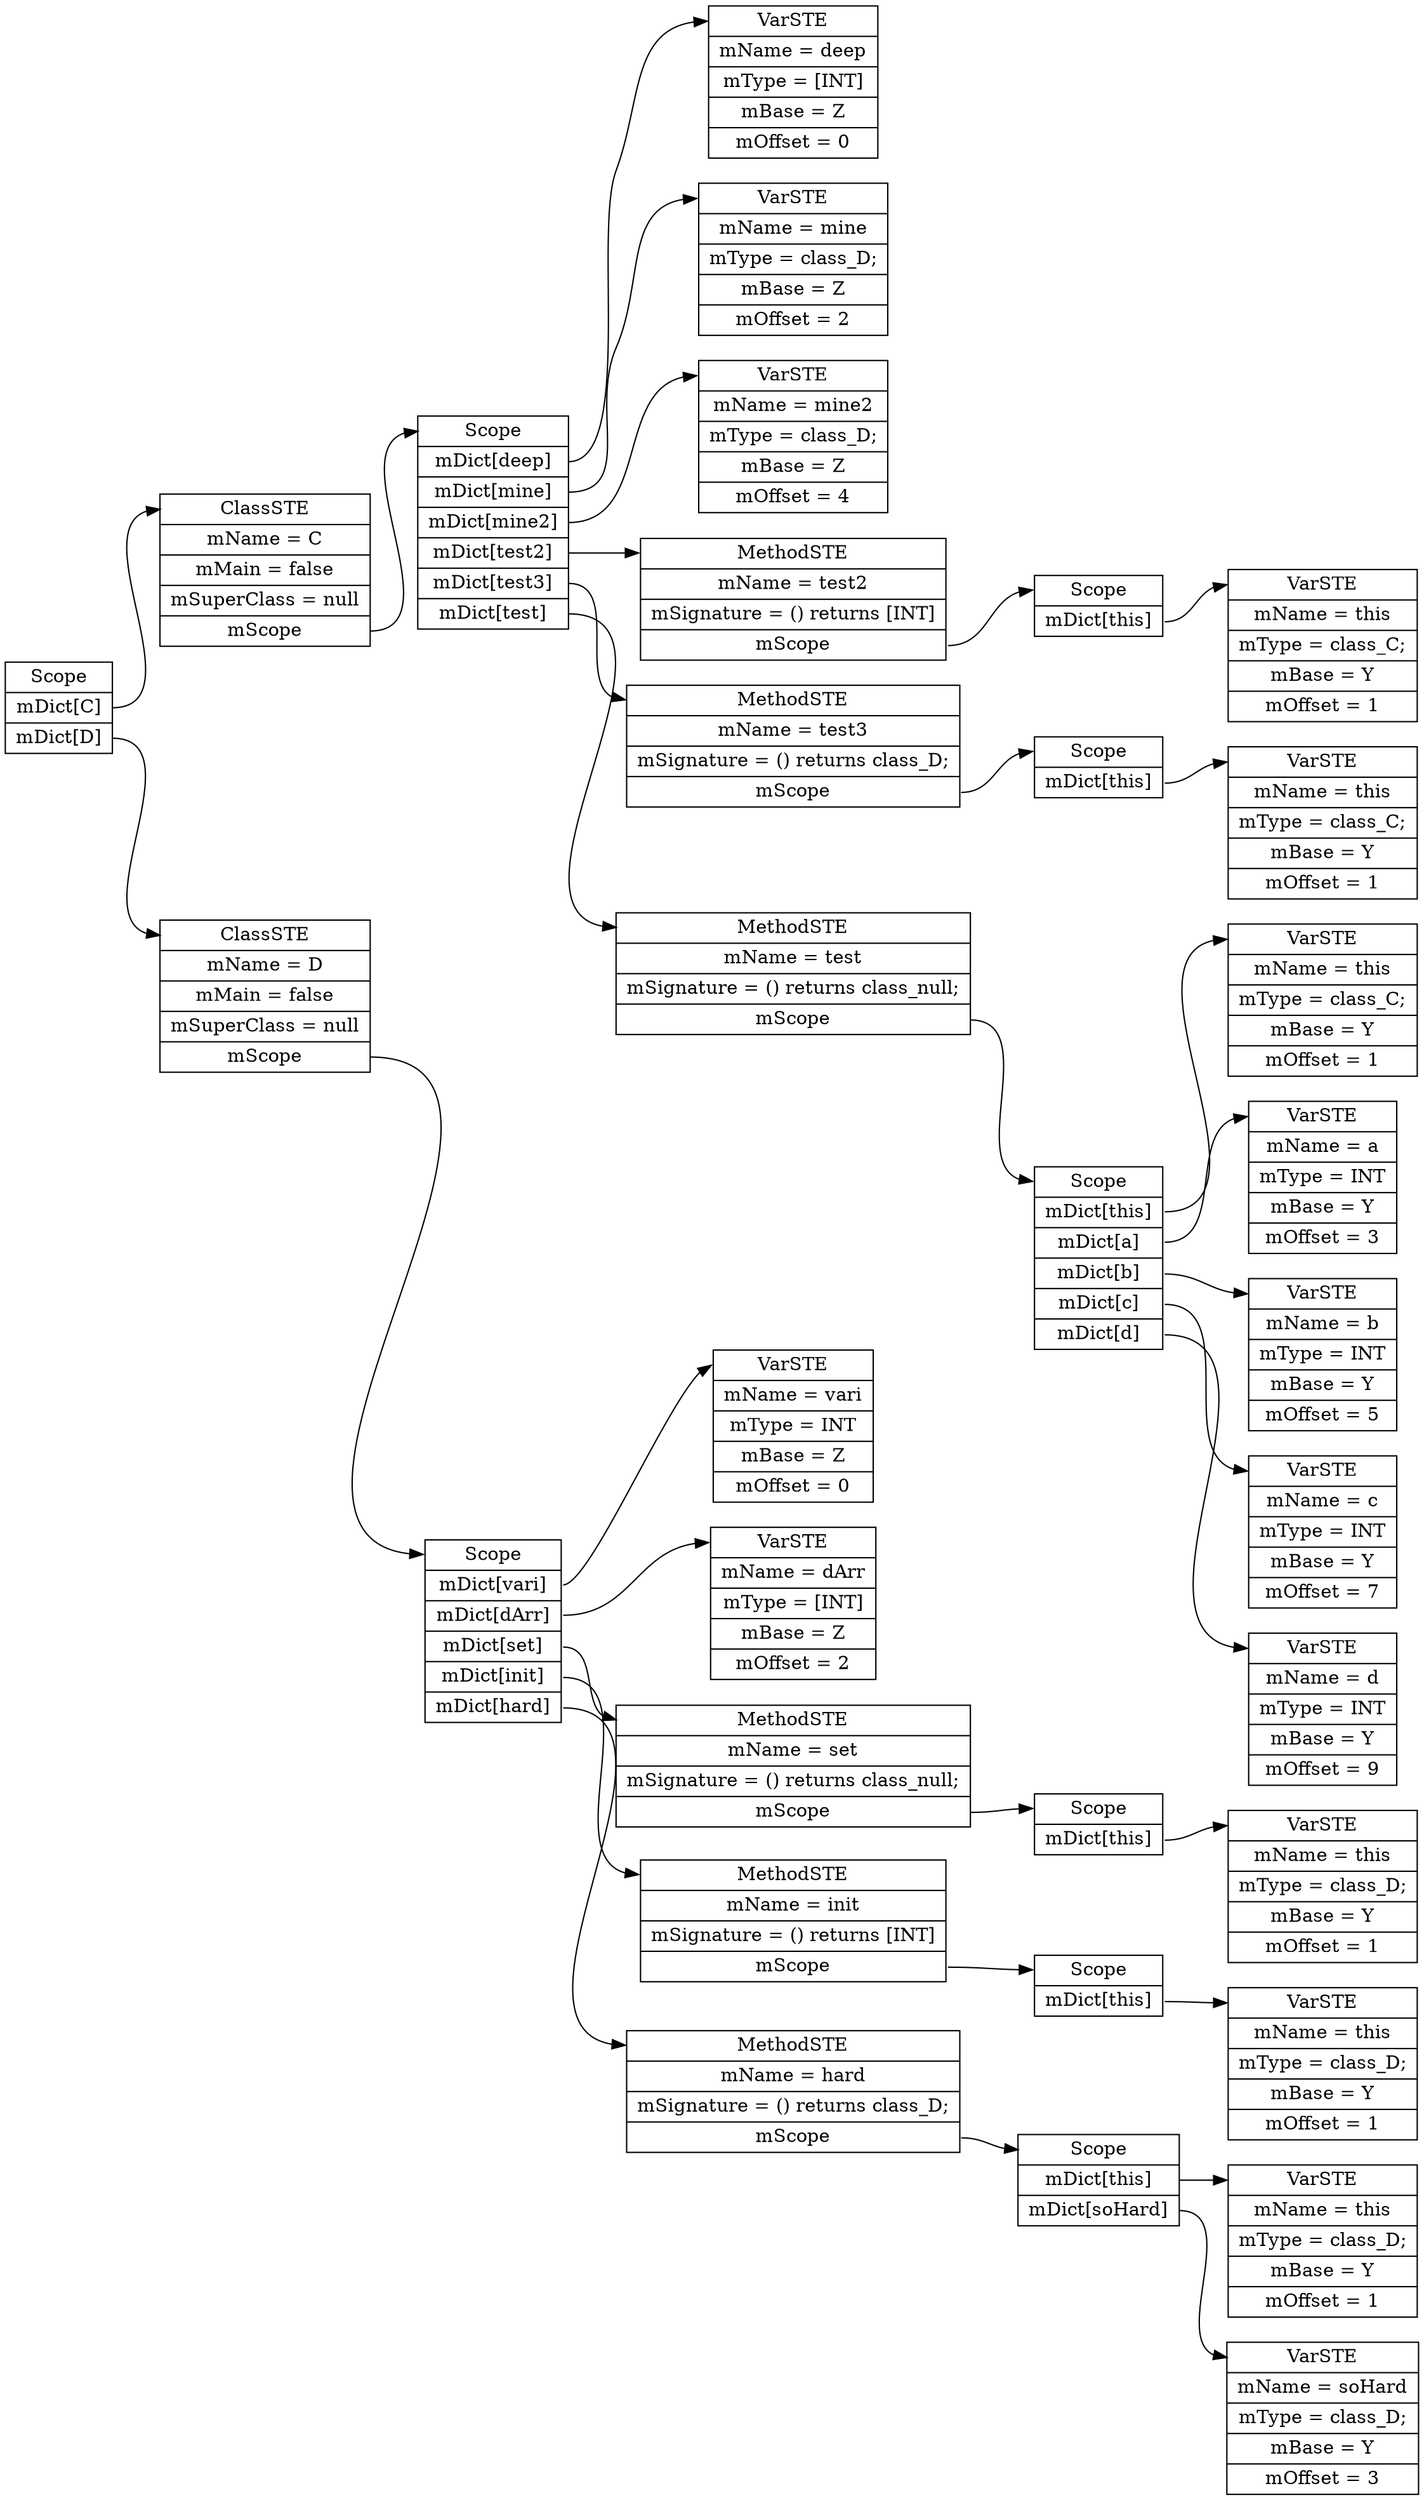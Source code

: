digraph SymTable {
	graph [rankdir="LR"];
	node [shape=record];
	0 [label=" <f0> Scope | <f1> mDict\[C\] | <f2> mDict\[D\] "];
	0:<f1> -> 1:<f0>;
	1 [label=" <f0> ClassSTE | <f1> mName = C| <f2> mMain = false| <f3> mSuperClass = null| <f4> mScope "];
	1:<f4> -> 2:<f0>;
	2 [label=" <f0> Scope | <f1> mDict\[deep\] | <f2> mDict\[mine\] | <f3> mDict\[mine2\] | <f4> mDict\[test2\] | <f5> mDict\[test3\] | <f6> mDict\[test\] "];
	2:<f1> -> 3:<f0>;
	3 [label=" <f0> VarSTE | <f1> mName = deep| <f2> mType = [INT]| <f3> mBase = Z| <f4> mOffset = 0"];
	2:<f2> -> 4:<f0>;
	4 [label=" <f0> VarSTE | <f1> mName = mine| <f2> mType = class_D;| <f3> mBase = Z| <f4> mOffset = 2"];
	2:<f3> -> 5:<f0>;
	5 [label=" <f0> VarSTE | <f1> mName = mine2| <f2> mType = class_D;| <f3> mBase = Z| <f4> mOffset = 4"];
	2:<f4> -> 6:<f0>;
	6 [label=" <f0> MethodSTE | <f1> mName = test2| <f2> mSignature = () returns [INT]| <f3> mScope "];
	6:<f3> -> 7:<f0>;
	7 [label=" <f0> Scope | <f1> mDict\[this\] "];
	7:<f1> -> 8:<f0>;
	8 [label=" <f0> VarSTE | <f1> mName = this| <f2> mType = class_C;| <f3> mBase = Y| <f4> mOffset = 1"];
	2:<f5> -> 9:<f0>;
	9 [label=" <f0> MethodSTE | <f1> mName = test3| <f2> mSignature = () returns class_D;| <f3> mScope "];
	9:<f3> -> 10:<f0>;
	10 [label=" <f0> Scope | <f1> mDict\[this\] "];
	10:<f1> -> 11:<f0>;
	11 [label=" <f0> VarSTE | <f1> mName = this| <f2> mType = class_C;| <f3> mBase = Y| <f4> mOffset = 1"];
	2:<f6> -> 12:<f0>;
	12 [label=" <f0> MethodSTE | <f1> mName = test| <f2> mSignature = () returns class_null;| <f3> mScope "];
	12:<f3> -> 13:<f0>;
	13 [label=" <f0> Scope | <f1> mDict\[this\] | <f2> mDict\[a\] | <f3> mDict\[b\] | <f4> mDict\[c\] | <f5> mDict\[d\] "];
	13:<f1> -> 14:<f0>;
	14 [label=" <f0> VarSTE | <f1> mName = this| <f2> mType = class_C;| <f3> mBase = Y| <f4> mOffset = 1"];
	13:<f2> -> 15:<f0>;
	15 [label=" <f0> VarSTE | <f1> mName = a| <f2> mType = INT| <f3> mBase = Y| <f4> mOffset = 3"];
	13:<f3> -> 16:<f0>;
	16 [label=" <f0> VarSTE | <f1> mName = b| <f2> mType = INT| <f3> mBase = Y| <f4> mOffset = 5"];
	13:<f4> -> 17:<f0>;
	17 [label=" <f0> VarSTE | <f1> mName = c| <f2> mType = INT| <f3> mBase = Y| <f4> mOffset = 7"];
	13:<f5> -> 18:<f0>;
	18 [label=" <f0> VarSTE | <f1> mName = d| <f2> mType = INT| <f3> mBase = Y| <f4> mOffset = 9"];
	0:<f2> -> 19:<f0>;
	19 [label=" <f0> ClassSTE | <f1> mName = D| <f2> mMain = false| <f3> mSuperClass = null| <f4> mScope "];
	19:<f4> -> 20:<f0>;
	20 [label=" <f0> Scope | <f1> mDict\[vari\] | <f2> mDict\[dArr\] | <f3> mDict\[set\] | <f4> mDict\[init\] | <f5> mDict\[hard\] "];
	20:<f1> -> 21:<f0>;
	21 [label=" <f0> VarSTE | <f1> mName = vari| <f2> mType = INT| <f3> mBase = Z| <f4> mOffset = 0"];
	20:<f2> -> 22:<f0>;
	22 [label=" <f0> VarSTE | <f1> mName = dArr| <f2> mType = [INT]| <f3> mBase = Z| <f4> mOffset = 2"];
	20:<f3> -> 23:<f0>;
	23 [label=" <f0> MethodSTE | <f1> mName = set| <f2> mSignature = () returns class_null;| <f3> mScope "];
	23:<f3> -> 24:<f0>;
	24 [label=" <f0> Scope | <f1> mDict\[this\] "];
	24:<f1> -> 25:<f0>;
	25 [label=" <f0> VarSTE | <f1> mName = this| <f2> mType = class_D;| <f3> mBase = Y| <f4> mOffset = 1"];
	20:<f4> -> 26:<f0>;
	26 [label=" <f0> MethodSTE | <f1> mName = init| <f2> mSignature = () returns [INT]| <f3> mScope "];
	26:<f3> -> 27:<f0>;
	27 [label=" <f0> Scope | <f1> mDict\[this\] "];
	27:<f1> -> 28:<f0>;
	28 [label=" <f0> VarSTE | <f1> mName = this| <f2> mType = class_D;| <f3> mBase = Y| <f4> mOffset = 1"];
	20:<f5> -> 29:<f0>;
	29 [label=" <f0> MethodSTE | <f1> mName = hard| <f2> mSignature = () returns class_D;| <f3> mScope "];
	29:<f3> -> 30:<f0>;
	30 [label=" <f0> Scope | <f1> mDict\[this\] | <f2> mDict\[soHard\] "];
	30:<f1> -> 31:<f0>;
	31 [label=" <f0> VarSTE | <f1> mName = this| <f2> mType = class_D;| <f3> mBase = Y| <f4> mOffset = 1"];
	30:<f2> -> 32:<f0>;
	32 [label=" <f0> VarSTE | <f1> mName = soHard| <f2> mType = class_D;| <f3> mBase = Y| <f4> mOffset = 3"];
}
